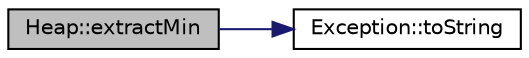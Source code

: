 digraph "Heap::extractMin"
{
 // INTERACTIVE_SVG=YES
 // LATEX_PDF_SIZE
  edge [fontname="Helvetica",fontsize="10",labelfontname="Helvetica",labelfontsize="10"];
  node [fontname="Helvetica",fontsize="10",shape=record];
  rankdir="LR";
  Node1 [label="Heap::extractMin",height=0.2,width=0.4,color="black", fillcolor="grey75", style="filled", fontcolor="black",tooltip="Extrahiert den Root-Wert des Heaps."];
  Node1 -> Node2 [color="midnightblue",fontsize="10",style="solid",fontname="Helvetica"];
  Node2 [label="Exception::toString",height=0.2,width=0.4,color="black", fillcolor="white", style="filled",URL="$d4/d67/classException.html#a324b50b4b7b3e5cfc8db98ec8df29e19",tooltip=" "];
}
